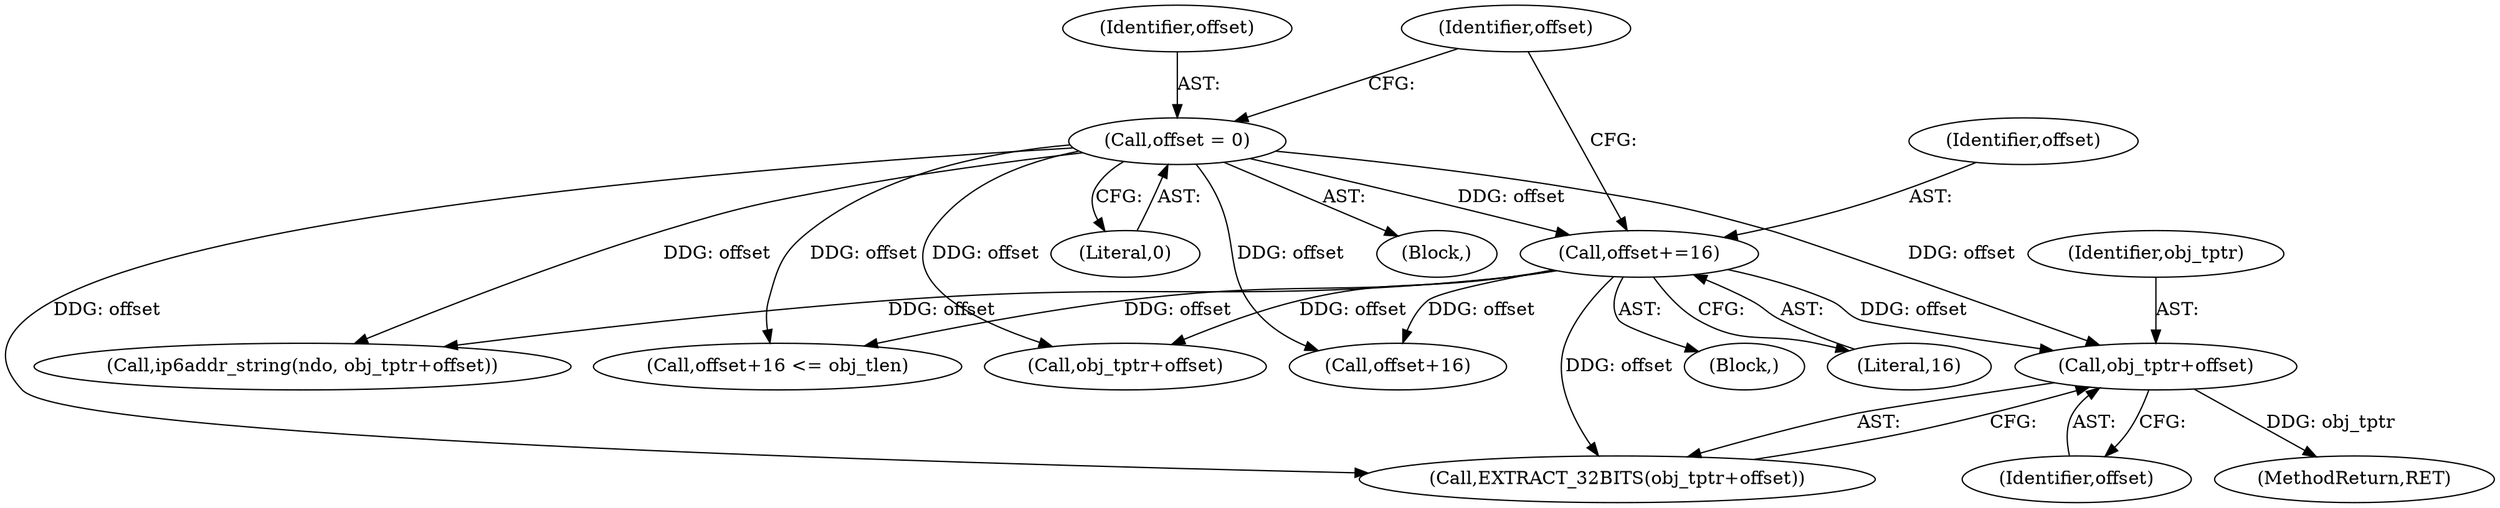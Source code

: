 digraph "0_tcpdump_0b661e0aa61850234b64394585cf577aac570bf4@pointer" {
"1001566" [label="(Call,obj_tptr+offset)"];
"1001544" [label="(Call,offset = 0)"];
"1001569" [label="(Call,offset+=16)"];
"1001562" [label="(Call,obj_tptr+offset)"];
"1001569" [label="(Call,offset+=16)"];
"1001546" [label="(Literal,0)"];
"1001548" [label="(Call,offset+16 <= obj_tlen)"];
"1001566" [label="(Call,obj_tptr+offset)"];
"1001949" [label="(MethodReturn,RET)"];
"1001571" [label="(Literal,16)"];
"1001570" [label="(Identifier,offset)"];
"1001550" [label="(Identifier,offset)"];
"1001512" [label="(Block,)"];
"1001549" [label="(Call,offset+16)"];
"1001545" [label="(Identifier,offset)"];
"1001553" [label="(Block,)"];
"1001565" [label="(Call,EXTRACT_32BITS(obj_tptr+offset))"];
"1001568" [label="(Identifier,offset)"];
"1001567" [label="(Identifier,obj_tptr)"];
"1001544" [label="(Call,offset = 0)"];
"1001560" [label="(Call,ip6addr_string(ndo, obj_tptr+offset))"];
"1001566" -> "1001565"  [label="AST: "];
"1001566" -> "1001568"  [label="CFG: "];
"1001567" -> "1001566"  [label="AST: "];
"1001568" -> "1001566"  [label="AST: "];
"1001565" -> "1001566"  [label="CFG: "];
"1001566" -> "1001949"  [label="DDG: obj_tptr"];
"1001544" -> "1001566"  [label="DDG: offset"];
"1001569" -> "1001566"  [label="DDG: offset"];
"1001544" -> "1001512"  [label="AST: "];
"1001544" -> "1001546"  [label="CFG: "];
"1001545" -> "1001544"  [label="AST: "];
"1001546" -> "1001544"  [label="AST: "];
"1001550" -> "1001544"  [label="CFG: "];
"1001544" -> "1001548"  [label="DDG: offset"];
"1001544" -> "1001549"  [label="DDG: offset"];
"1001544" -> "1001560"  [label="DDG: offset"];
"1001544" -> "1001562"  [label="DDG: offset"];
"1001544" -> "1001565"  [label="DDG: offset"];
"1001544" -> "1001569"  [label="DDG: offset"];
"1001569" -> "1001553"  [label="AST: "];
"1001569" -> "1001571"  [label="CFG: "];
"1001570" -> "1001569"  [label="AST: "];
"1001571" -> "1001569"  [label="AST: "];
"1001550" -> "1001569"  [label="CFG: "];
"1001569" -> "1001548"  [label="DDG: offset"];
"1001569" -> "1001549"  [label="DDG: offset"];
"1001569" -> "1001560"  [label="DDG: offset"];
"1001569" -> "1001562"  [label="DDG: offset"];
"1001569" -> "1001565"  [label="DDG: offset"];
}

